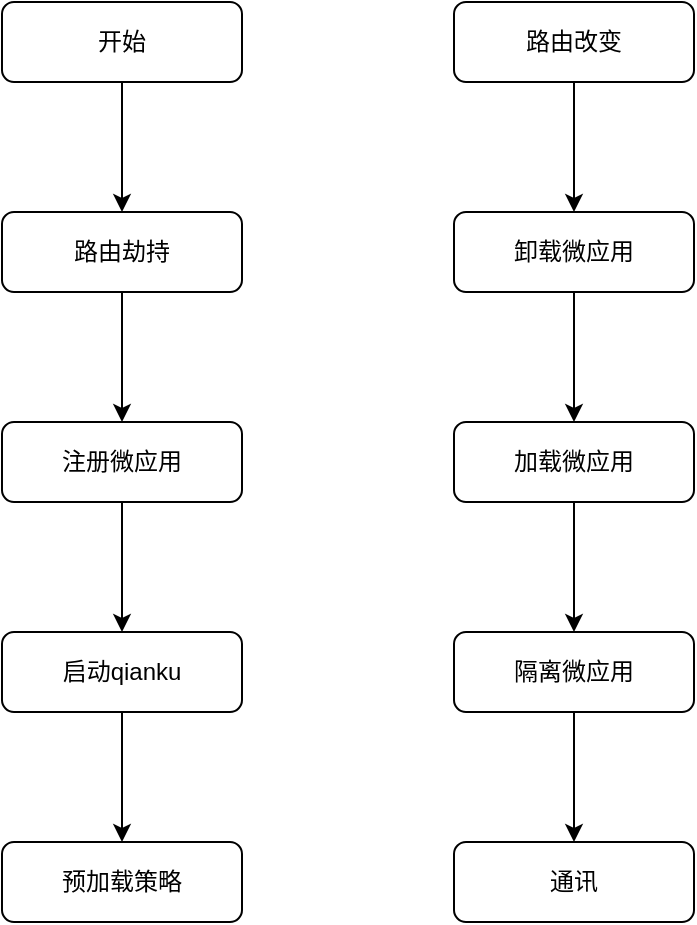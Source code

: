 <mxfile version="20.0.1" type="github" pages="2">
  <diagram id="C5RBs43oDa-KdzZeNtuy" name="总流程">
    <mxGraphModel dx="729" dy="489" grid="1" gridSize="10" guides="1" tooltips="1" connect="1" arrows="1" fold="1" page="1" pageScale="1" pageWidth="827" pageHeight="1169" math="0" shadow="0">
      <root>
        <mxCell id="WIyWlLk6GJQsqaUBKTNV-0" />
        <mxCell id="WIyWlLk6GJQsqaUBKTNV-1" parent="WIyWlLk6GJQsqaUBKTNV-0" />
        <mxCell id="xFPi941lwmBX0ZC7STUO-7" value="" style="edgeStyle=orthogonalEdgeStyle;rounded=0;orthogonalLoop=1;jettySize=auto;html=1;" parent="WIyWlLk6GJQsqaUBKTNV-1" source="WIyWlLk6GJQsqaUBKTNV-3" target="CImdA8yDFwVM10b0HgMg-0" edge="1">
          <mxGeometry relative="1" as="geometry" />
        </mxCell>
        <mxCell id="WIyWlLk6GJQsqaUBKTNV-3" value="开始" style="rounded=1;whiteSpace=wrap;html=1;fontSize=12;glass=0;strokeWidth=1;shadow=0;" parent="WIyWlLk6GJQsqaUBKTNV-1" vertex="1">
          <mxGeometry x="160" y="80" width="120" height="40" as="geometry" />
        </mxCell>
        <mxCell id="xFPi941lwmBX0ZC7STUO-12" value="" style="edgeStyle=orthogonalEdgeStyle;rounded=0;orthogonalLoop=1;jettySize=auto;html=1;" parent="WIyWlLk6GJQsqaUBKTNV-1" source="WIyWlLk6GJQsqaUBKTNV-7" target="xFPi941lwmBX0ZC7STUO-4" edge="1">
          <mxGeometry relative="1" as="geometry" />
        </mxCell>
        <mxCell id="WIyWlLk6GJQsqaUBKTNV-7" value="卸载微应用" style="rounded=1;whiteSpace=wrap;html=1;fontSize=12;glass=0;strokeWidth=1;shadow=0;" parent="WIyWlLk6GJQsqaUBKTNV-1" vertex="1">
          <mxGeometry x="386" y="185" width="120" height="40" as="geometry" />
        </mxCell>
        <mxCell id="WIyWlLk6GJQsqaUBKTNV-11" value="预加载策略" style="rounded=1;whiteSpace=wrap;html=1;fontSize=12;glass=0;strokeWidth=1;shadow=0;" parent="WIyWlLk6GJQsqaUBKTNV-1" vertex="1">
          <mxGeometry x="160" y="500" width="120" height="40" as="geometry" />
        </mxCell>
        <mxCell id="xFPi941lwmBX0ZC7STUO-14" value="" style="edgeStyle=orthogonalEdgeStyle;rounded=0;orthogonalLoop=1;jettySize=auto;html=1;" parent="WIyWlLk6GJQsqaUBKTNV-1" source="WIyWlLk6GJQsqaUBKTNV-12" target="xFPi941lwmBX0ZC7STUO-5" edge="1">
          <mxGeometry relative="1" as="geometry" />
        </mxCell>
        <mxCell id="WIyWlLk6GJQsqaUBKTNV-12" value="隔离微应用" style="rounded=1;whiteSpace=wrap;html=1;fontSize=12;glass=0;strokeWidth=1;shadow=0;" parent="WIyWlLk6GJQsqaUBKTNV-1" vertex="1">
          <mxGeometry x="386" y="395" width="120" height="40" as="geometry" />
        </mxCell>
        <mxCell id="xFPi941lwmBX0ZC7STUO-8" value="" style="edgeStyle=orthogonalEdgeStyle;rounded=0;orthogonalLoop=1;jettySize=auto;html=1;" parent="WIyWlLk6GJQsqaUBKTNV-1" source="CImdA8yDFwVM10b0HgMg-0" target="xFPi941lwmBX0ZC7STUO-0" edge="1">
          <mxGeometry relative="1" as="geometry" />
        </mxCell>
        <mxCell id="CImdA8yDFwVM10b0HgMg-0" value="路由劫持" style="rounded=1;whiteSpace=wrap;html=1;fontSize=12;glass=0;strokeWidth=1;shadow=0;" parent="WIyWlLk6GJQsqaUBKTNV-1" vertex="1">
          <mxGeometry x="160" y="185" width="120" height="40" as="geometry" />
        </mxCell>
        <mxCell id="xFPi941lwmBX0ZC7STUO-9" value="" style="edgeStyle=orthogonalEdgeStyle;rounded=0;orthogonalLoop=1;jettySize=auto;html=1;" parent="WIyWlLk6GJQsqaUBKTNV-1" source="xFPi941lwmBX0ZC7STUO-0" target="xFPi941lwmBX0ZC7STUO-2" edge="1">
          <mxGeometry relative="1" as="geometry" />
        </mxCell>
        <mxCell id="xFPi941lwmBX0ZC7STUO-0" value="注册微应用" style="rounded=1;whiteSpace=wrap;html=1;fontSize=12;glass=0;strokeWidth=1;shadow=0;" parent="WIyWlLk6GJQsqaUBKTNV-1" vertex="1">
          <mxGeometry x="160" y="290" width="120" height="40" as="geometry" />
        </mxCell>
        <mxCell id="xFPi941lwmBX0ZC7STUO-1" style="edgeStyle=orthogonalEdgeStyle;rounded=0;orthogonalLoop=1;jettySize=auto;html=1;exitX=0.5;exitY=1;exitDx=0;exitDy=0;" parent="WIyWlLk6GJQsqaUBKTNV-1" source="xFPi941lwmBX0ZC7STUO-0" target="xFPi941lwmBX0ZC7STUO-0" edge="1">
          <mxGeometry relative="1" as="geometry" />
        </mxCell>
        <mxCell id="xFPi941lwmBX0ZC7STUO-10" value="" style="edgeStyle=orthogonalEdgeStyle;rounded=0;orthogonalLoop=1;jettySize=auto;html=1;" parent="WIyWlLk6GJQsqaUBKTNV-1" source="xFPi941lwmBX0ZC7STUO-2" target="WIyWlLk6GJQsqaUBKTNV-11" edge="1">
          <mxGeometry relative="1" as="geometry" />
        </mxCell>
        <mxCell id="xFPi941lwmBX0ZC7STUO-2" value="启动qianku" style="rounded=1;whiteSpace=wrap;html=1;fontSize=12;glass=0;strokeWidth=1;shadow=0;" parent="WIyWlLk6GJQsqaUBKTNV-1" vertex="1">
          <mxGeometry x="160" y="395" width="120" height="40" as="geometry" />
        </mxCell>
        <mxCell id="xFPi941lwmBX0ZC7STUO-11" value="" style="edgeStyle=orthogonalEdgeStyle;rounded=0;orthogonalLoop=1;jettySize=auto;html=1;" parent="WIyWlLk6GJQsqaUBKTNV-1" source="xFPi941lwmBX0ZC7STUO-3" target="WIyWlLk6GJQsqaUBKTNV-7" edge="1">
          <mxGeometry relative="1" as="geometry" />
        </mxCell>
        <mxCell id="xFPi941lwmBX0ZC7STUO-3" value="路由改变" style="rounded=1;whiteSpace=wrap;html=1;fontSize=12;glass=0;strokeWidth=1;shadow=0;" parent="WIyWlLk6GJQsqaUBKTNV-1" vertex="1">
          <mxGeometry x="386" y="80" width="120" height="40" as="geometry" />
        </mxCell>
        <mxCell id="xFPi941lwmBX0ZC7STUO-13" value="" style="edgeStyle=orthogonalEdgeStyle;rounded=0;orthogonalLoop=1;jettySize=auto;html=1;" parent="WIyWlLk6GJQsqaUBKTNV-1" source="xFPi941lwmBX0ZC7STUO-4" target="WIyWlLk6GJQsqaUBKTNV-12" edge="1">
          <mxGeometry relative="1" as="geometry" />
        </mxCell>
        <mxCell id="xFPi941lwmBX0ZC7STUO-4" value="加载微应用" style="rounded=1;whiteSpace=wrap;html=1;fontSize=12;glass=0;strokeWidth=1;shadow=0;" parent="WIyWlLk6GJQsqaUBKTNV-1" vertex="1">
          <mxGeometry x="386" y="290" width="120" height="40" as="geometry" />
        </mxCell>
        <mxCell id="xFPi941lwmBX0ZC7STUO-5" value="通讯" style="rounded=1;whiteSpace=wrap;html=1;fontSize=12;glass=0;strokeWidth=1;shadow=0;" parent="WIyWlLk6GJQsqaUBKTNV-1" vertex="1">
          <mxGeometry x="386" y="500" width="120" height="40" as="geometry" />
        </mxCell>
      </root>
    </mxGraphModel>
  </diagram>
  <diagram id="_sBZM-Ol1L8ahuKhueGl" name="劫持/注册/启动">
    <mxGraphModel dx="1613" dy="1737" grid="1" gridSize="10" guides="1" tooltips="1" connect="1" arrows="1" fold="1" page="1" pageScale="1" pageWidth="827" pageHeight="1169" math="0" shadow="0">
      <root>
        <mxCell id="0" />
        <mxCell id="1" parent="0" />
        <mxCell id="nry_Jh2AJ96acXn8dQj4-5" value="" style="edgeStyle=orthogonalEdgeStyle;rounded=0;orthogonalLoop=1;jettySize=auto;html=1;entryX=0;entryY=0.5;entryDx=0;entryDy=0;" parent="1" source="nry_Jh2AJ96acXn8dQj4-2" target="nry_Jh2AJ96acXn8dQj4-4" edge="1">
          <mxGeometry relative="1" as="geometry" />
        </mxCell>
        <mxCell id="lGgZAqNjOKnBv1EABije-17" value="" style="edgeStyle=orthogonalEdgeStyle;rounded=0;orthogonalLoop=1;jettySize=auto;html=1;" parent="1" source="nry_Jh2AJ96acXn8dQj4-2" target="nry_Jh2AJ96acXn8dQj4-6" edge="1">
          <mxGeometry relative="1" as="geometry" />
        </mxCell>
        <mxCell id="nry_Jh2AJ96acXn8dQj4-2" value="对hashchange / popstate全局事件做监听" style="rounded=1;whiteSpace=wrap;html=1;fontSize=12;glass=0;strokeWidth=1;shadow=0;" parent="1" vertex="1">
          <mxGeometry x="190" y="63" width="240" height="40" as="geometry" />
        </mxCell>
        <mxCell id="lGgZAqNjOKnBv1EABije-51" value="" style="edgeStyle=orthogonalEdgeStyle;rounded=0;orthogonalLoop=1;jettySize=auto;html=1;" parent="1" source="nry_Jh2AJ96acXn8dQj4-4" target="lGgZAqNjOKnBv1EABije-47" edge="1">
          <mxGeometry relative="1" as="geometry" />
        </mxCell>
        <mxCell id="nry_Jh2AJ96acXn8dQj4-4" value="&lt;b&gt;reroute&lt;/b&gt;" style="rounded=1;whiteSpace=wrap;html=1;fontSize=12;glass=0;strokeWidth=1;shadow=0;" parent="1" vertex="1">
          <mxGeometry x="510" y="-40" width="120" height="40" as="geometry" />
        </mxCell>
        <mxCell id="lGgZAqNjOKnBv1EABije-18" value="" style="edgeStyle=orthogonalEdgeStyle;rounded=0;orthogonalLoop=1;jettySize=auto;html=1;" parent="1" source="nry_Jh2AJ96acXn8dQj4-6" target="nry_Jh2AJ96acXn8dQj4-7" edge="1">
          <mxGeometry relative="1" as="geometry" />
        </mxCell>
        <mxCell id="nry_Jh2AJ96acXn8dQj4-6" value="对window.addEventListener做劫持，如果是 hashchange / popstate 事件，就把回调记录&lt;br&gt;到capturedEventListeners上" style="rounded=1;whiteSpace=wrap;html=1;fontSize=12;glass=0;strokeWidth=1;shadow=0;" parent="1" vertex="1">
          <mxGeometry x="165" y="140" width="290" height="70" as="geometry" />
        </mxCell>
        <mxCell id="lGgZAqNjOKnBv1EABije-19" value="" style="edgeStyle=orthogonalEdgeStyle;rounded=0;orthogonalLoop=1;jettySize=auto;html=1;" parent="1" source="nry_Jh2AJ96acXn8dQj4-7" target="nry_Jh2AJ96acXn8dQj4-8" edge="1">
          <mxGeometry relative="1" as="geometry" />
        </mxCell>
        <mxCell id="nry_Jh2AJ96acXn8dQj4-7" value="对window.removeEventListener做劫持，如果是 hashchange / popstate 事件，就把回调记录&lt;br&gt;从capturedEventListeners上删除&lt;br&gt;" style="rounded=1;whiteSpace=wrap;html=1;fontSize=12;glass=0;strokeWidth=1;shadow=0;" parent="1" vertex="1">
          <mxGeometry x="165" y="238" width="290" height="60" as="geometry" />
        </mxCell>
        <mxCell id="lGgZAqNjOKnBv1EABije-42" value="" style="rounded=0;orthogonalLoop=1;jettySize=auto;html=1;shape=link;" parent="1" source="nry_Jh2AJ96acXn8dQj4-8" target="nry_Jh2AJ96acXn8dQj4-9" edge="1">
          <mxGeometry relative="1" as="geometry" />
        </mxCell>
        <mxCell id="nry_Jh2AJ96acXn8dQj4-8" value="对window.history.pushState / window.history.replaceState方法做劫持:&lt;b&gt;patchedUpdateState&lt;/b&gt;" style="rounded=1;whiteSpace=wrap;html=1;fontSize=12;glass=0;strokeWidth=1;shadow=0;" parent="1" vertex="1">
          <mxGeometry x="165" y="330" width="290" height="60" as="geometry" />
        </mxCell>
        <mxCell id="lGgZAqNjOKnBv1EABije-2" value="" style="edgeStyle=orthogonalEdgeStyle;rounded=0;orthogonalLoop=1;jettySize=auto;html=1;" parent="1" source="nry_Jh2AJ96acXn8dQj4-9" target="lGgZAqNjOKnBv1EABije-1" edge="1">
          <mxGeometry relative="1" as="geometry" />
        </mxCell>
        <mxCell id="nry_Jh2AJ96acXn8dQj4-9" value="patchedUpdateState" style="rounded=1;whiteSpace=wrap;html=1;fontSize=12;glass=0;strokeWidth=1;shadow=0;" parent="1" vertex="1">
          <mxGeometry x="250" y="430" width="120" height="40" as="geometry" />
        </mxCell>
        <mxCell id="lGgZAqNjOKnBv1EABije-4" value="" style="edgeStyle=orthogonalEdgeStyle;rounded=0;orthogonalLoop=1;jettySize=auto;html=1;entryX=0.5;entryY=0;entryDx=0;entryDy=0;" parent="1" source="lGgZAqNjOKnBv1EABije-1" target="lGgZAqNjOKnBv1EABije-6" edge="1">
          <mxGeometry relative="1" as="geometry">
            <mxPoint x="-200" y="420" as="targetPoint" />
          </mxGeometry>
        </mxCell>
        <mxCell id="lGgZAqNjOKnBv1EABije-5" value="true" style="edgeLabel;html=1;align=center;verticalAlign=middle;resizable=0;points=[];" parent="lGgZAqNjOKnBv1EABije-4" vertex="1" connectable="0">
          <mxGeometry x="-0.357" y="-1" relative="1" as="geometry">
            <mxPoint as="offset" />
          </mxGeometry>
        </mxCell>
        <mxCell id="lGgZAqNjOKnBv1EABije-1" value="跳转前url !== 跳转后url" style="rhombus;whiteSpace=wrap;html=1;" parent="1" vertex="1">
          <mxGeometry x="220" y="540" width="180" height="40" as="geometry" />
        </mxCell>
        <mxCell id="lGgZAqNjOKnBv1EABije-8" value="" style="edgeStyle=orthogonalEdgeStyle;rounded=0;orthogonalLoop=1;jettySize=auto;html=1;" parent="1" source="lGgZAqNjOKnBv1EABije-6" target="lGgZAqNjOKnBv1EABije-7" edge="1">
          <mxGeometry relative="1" as="geometry" />
        </mxCell>
        <mxCell id="lGgZAqNjOKnBv1EABije-9" value="true" style="edgeLabel;html=1;align=center;verticalAlign=middle;resizable=0;points=[];" parent="lGgZAqNjOKnBv1EABije-8" vertex="1" connectable="0">
          <mxGeometry x="-0.034" y="2" relative="1" as="geometry">
            <mxPoint as="offset" />
          </mxGeometry>
        </mxCell>
        <mxCell id="lGgZAqNjOKnBv1EABije-45" style="edgeStyle=orthogonalEdgeStyle;rounded=0;orthogonalLoop=1;jettySize=auto;html=1;entryX=0;entryY=0.5;entryDx=0;entryDy=0;" parent="1" source="lGgZAqNjOKnBv1EABije-6" target="nry_Jh2AJ96acXn8dQj4-4" edge="1">
          <mxGeometry relative="1" as="geometry">
            <Array as="points">
              <mxPoint x="470" y="660" />
              <mxPoint x="470" y="-20" />
            </Array>
          </mxGeometry>
        </mxCell>
        <mxCell id="lGgZAqNjOKnBv1EABije-46" value="false" style="edgeLabel;html=1;align=center;verticalAlign=middle;resizable=0;points=[];" parent="lGgZAqNjOKnBv1EABije-45" vertex="1" connectable="0">
          <mxGeometry x="-0.949" relative="1" as="geometry">
            <mxPoint as="offset" />
          </mxGeometry>
        </mxCell>
        <mxCell id="lGgZAqNjOKnBv1EABije-6" value="qiankun是否已经启动？" style="rhombus;whiteSpace=wrap;html=1;" parent="1" vertex="1">
          <mxGeometry x="220" y="640" width="180" height="40" as="geometry" />
        </mxCell>
        <mxCell id="lGgZAqNjOKnBv1EABije-7" value="手动触发popstate事件" style="rounded=1;whiteSpace=wrap;html=1;" parent="1" vertex="1">
          <mxGeometry x="240" y="750" width="140" height="40" as="geometry" />
        </mxCell>
        <mxCell id="lGgZAqNjOKnBv1EABije-16" value="" style="edgeStyle=orthogonalEdgeStyle;rounded=0;orthogonalLoop=1;jettySize=auto;html=1;" parent="1" source="lGgZAqNjOKnBv1EABije-13" target="nry_Jh2AJ96acXn8dQj4-2" edge="1">
          <mxGeometry relative="1" as="geometry" />
        </mxCell>
        <mxCell id="lGgZAqNjOKnBv1EABije-13" value="&lt;b&gt;路由劫持&lt;/b&gt;" style="rounded=1;whiteSpace=wrap;html=1;fontSize=12;glass=0;strokeWidth=1;shadow=0;" parent="1" vertex="1">
          <mxGeometry x="190" y="-30" width="240" height="40" as="geometry" />
        </mxCell>
        <mxCell id="lGgZAqNjOKnBv1EABije-34" value="" style="edgeStyle=orthogonalEdgeStyle;rounded=0;orthogonalLoop=1;jettySize=auto;html=1;" parent="1" source="lGgZAqNjOKnBv1EABije-21" target="lGgZAqNjOKnBv1EABije-33" edge="1">
          <mxGeometry relative="1" as="geometry" />
        </mxCell>
        <mxCell id="lGgZAqNjOKnBv1EABije-21" value="过滤出没有被注册的微应用" style="rounded=1;whiteSpace=wrap;html=1;fontSize=12;glass=0;strokeWidth=1;shadow=0;" parent="1" vertex="1">
          <mxGeometry x="450" y="-340" width="240" height="40" as="geometry" />
        </mxCell>
        <mxCell id="lGgZAqNjOKnBv1EABije-31" value="" style="edgeStyle=orthogonalEdgeStyle;rounded=0;orthogonalLoop=1;jettySize=auto;html=1;" parent="1" source="lGgZAqNjOKnBv1EABije-22" target="nry_Jh2AJ96acXn8dQj4-4" edge="1">
          <mxGeometry relative="1" as="geometry" />
        </mxCell>
        <mxCell id="lGgZAqNjOKnBv1EABije-22" value="把微应用信息push到全局变量apps数组中" style="rounded=1;whiteSpace=wrap;html=1;fontSize=12;glass=0;strokeWidth=1;shadow=0;" parent="1" vertex="1">
          <mxGeometry x="450" y="-174" width="240" height="40" as="geometry" />
        </mxCell>
        <mxCell id="lGgZAqNjOKnBv1EABije-32" value="" style="edgeStyle=orthogonalEdgeStyle;rounded=0;orthogonalLoop=1;jettySize=auto;html=1;" parent="1" source="lGgZAqNjOKnBv1EABije-23" target="lGgZAqNjOKnBv1EABije-21" edge="1">
          <mxGeometry relative="1" as="geometry" />
        </mxCell>
        <mxCell id="lGgZAqNjOKnBv1EABije-23" value="&lt;blockquote style=&quot;margin: 0 0 0 40px; border: none; padding: 0px;&quot;&gt;&lt;div&gt;&lt;b style=&quot;text-align: center;&quot;&gt;// 注册微应用&lt;/b&gt;&lt;br&gt;&lt;/div&gt;&lt;div&gt;import { registerMicroApps } from &#39;qiankun&#39;;&lt;/div&gt;&lt;div&gt;registerMicroApps([&lt;/div&gt;&lt;div&gt;&amp;nbsp; {&lt;/div&gt;&lt;div&gt;&amp;nbsp; &amp;nbsp; &amp;nbsp; &amp;nbsp; name: &#39;marketapp&#39;,&lt;/div&gt;&lt;div&gt;&amp;nbsp; &amp;nbsp; &amp;nbsp; &amp;nbsp; entry: &#39;//local.bestwehotel.com:8080/marketapp&#39;,&lt;/div&gt;&lt;div&gt;&amp;nbsp; &amp;nbsp; &amp;nbsp; &amp;nbsp; activeRule: &#39;/marketapp&#39;,&lt;/div&gt;&lt;div&gt;&amp;nbsp; &amp;nbsp; &amp;nbsp; &amp;nbsp; container: &#39;#subapp-viewport&#39;,&lt;/div&gt;&lt;div&gt;&amp;nbsp; &amp;nbsp; &amp;nbsp; &amp;nbsp; props: {&lt;/div&gt;&lt;div&gt;&amp;nbsp; &amp;nbsp; &amp;nbsp; &amp;nbsp; &amp;nbsp; shared&lt;/div&gt;&lt;div&gt;&amp;nbsp; &amp;nbsp; &amp;nbsp; &amp;nbsp; }&lt;/div&gt;&lt;div&gt;&amp;nbsp; }&lt;/div&gt;&lt;div&gt;]);&lt;/div&gt;&lt;/blockquote&gt;" style="rounded=1;whiteSpace=wrap;html=1;align=left;" parent="1" vertex="1">
          <mxGeometry x="390" y="-584" width="360" height="210" as="geometry" />
        </mxCell>
        <mxCell id="lGgZAqNjOKnBv1EABije-35" value="" style="edgeStyle=orthogonalEdgeStyle;rounded=0;orthogonalLoop=1;jettySize=auto;html=1;" parent="1" source="lGgZAqNjOKnBv1EABije-33" target="lGgZAqNjOKnBv1EABije-22" edge="1">
          <mxGeometry relative="1" as="geometry" />
        </mxCell>
        <mxCell id="lGgZAqNjOKnBv1EABije-33" value="调用single-spa的registerApplication方法注册微应用，app传入加载微应用的方法&lt;b&gt;loadApp（qiankun通过调用import-html-entry的方法实现）&lt;/b&gt;" style="rounded=1;whiteSpace=wrap;html=1;fontSize=12;glass=0;strokeWidth=1;shadow=0;" parent="1" vertex="1">
          <mxGeometry x="450" y="-260" width="240" height="70" as="geometry" />
        </mxCell>
        <mxCell id="lGgZAqNjOKnBv1EABije-38" value="" style="edgeStyle=orthogonalEdgeStyle;rounded=0;orthogonalLoop=1;jettySize=auto;html=1;" parent="1" source="lGgZAqNjOKnBv1EABije-36" target="lGgZAqNjOKnBv1EABije-37" edge="1">
          <mxGeometry relative="1" as="geometry" />
        </mxCell>
        <mxCell id="lGgZAqNjOKnBv1EABije-36" value="&lt;blockquote style=&quot;margin: 0 0 0 40px; border: none; padding: 0px;&quot;&gt;&lt;div&gt;&lt;b style=&quot;text-align: center;&quot;&gt;//&amp;nbsp;&lt;/b&gt;&lt;b style=&quot;background-color: initial; text-align: center;&quot;&gt;启动 qiankun&lt;/b&gt;&lt;/div&gt;&lt;div&gt;import { start } from &#39;qiankun&#39;;&lt;/div&gt;&lt;div&gt;&lt;div&gt;start(&lt;span style=&quot;background-color: initial;&quot;&gt;);&lt;/span&gt;&lt;/div&gt;&lt;/div&gt;&lt;/blockquote&gt;" style="rounded=1;whiteSpace=wrap;html=1;align=left;" parent="1" vertex="1">
          <mxGeometry x="827" y="-448" width="220" height="74" as="geometry" />
        </mxCell>
        <mxCell id="lGgZAqNjOKnBv1EABije-39" style="edgeStyle=orthogonalEdgeStyle;rounded=0;orthogonalLoop=1;jettySize=auto;html=1;entryX=0.5;entryY=0;entryDx=0;entryDy=0;" parent="1" source="lGgZAqNjOKnBv1EABije-37" target="nry_Jh2AJ96acXn8dQj4-4" edge="1">
          <mxGeometry relative="1" as="geometry">
            <Array as="points">
              <mxPoint x="937" y="-90" />
              <mxPoint x="570" y="-90" />
            </Array>
          </mxGeometry>
        </mxCell>
        <mxCell id="lGgZAqNjOKnBv1EABije-37" value="预加载微应用策略&lt;b&gt;doPrefetchStrategy&lt;/b&gt;" style="rounded=1;whiteSpace=wrap;html=1;fontSize=12;glass=0;strokeWidth=1;shadow=0;" parent="1" vertex="1">
          <mxGeometry x="817" y="-340" width="240" height="40" as="geometry" />
        </mxCell>
        <mxCell id="lGgZAqNjOKnBv1EABije-50" value="" style="edgeStyle=orthogonalEdgeStyle;rounded=0;orthogonalLoop=1;jettySize=auto;html=1;" parent="1" source="lGgZAqNjOKnBv1EABije-47" target="lGgZAqNjOKnBv1EABije-49" edge="1">
          <mxGeometry relative="1" as="geometry" />
        </mxCell>
        <mxCell id="lGgZAqNjOKnBv1EABije-47" value="根据当前url和微应用注册的路径，以及微应用状态等信息，获取toUnload/toUnmount/toLoad/toMount这四种状态的微应用，分别放到4个数组" style="rounded=1;whiteSpace=wrap;html=1;fontSize=12;glass=0;strokeWidth=1;shadow=0;" parent="1" vertex="1">
          <mxGeometry x="730" y="-53" width="230" height="65" as="geometry" />
        </mxCell>
        <mxCell id="lGgZAqNjOKnBv1EABije-53" value="" style="edgeStyle=orthogonalEdgeStyle;rounded=0;orthogonalLoop=1;jettySize=auto;html=1;" parent="1" source="lGgZAqNjOKnBv1EABije-49" target="lGgZAqNjOKnBv1EABije-52" edge="1">
          <mxGeometry relative="1" as="geometry" />
        </mxCell>
        <mxCell id="lGgZAqNjOKnBv1EABije-54" value="是" style="edgeLabel;html=1;align=center;verticalAlign=middle;resizable=0;points=[];" parent="lGgZAqNjOKnBv1EABije-53" vertex="1" connectable="0">
          <mxGeometry y="-1" relative="1" as="geometry">
            <mxPoint as="offset" />
          </mxGeometry>
        </mxCell>
        <mxCell id="8S1eeDxELuUDfH68Lifd-10" style="edgeStyle=orthogonalEdgeStyle;rounded=0;orthogonalLoop=1;jettySize=auto;html=1;exitX=0;exitY=0.5;exitDx=0;exitDy=0;entryX=0.5;entryY=0;entryDx=0;entryDy=0;" edge="1" parent="1" source="lGgZAqNjOKnBv1EABije-49" target="8S1eeDxELuUDfH68Lifd-9">
          <mxGeometry relative="1" as="geometry" />
        </mxCell>
        <mxCell id="8S1eeDxELuUDfH68Lifd-12" value="否" style="edgeLabel;html=1;align=center;verticalAlign=middle;resizable=0;points=[];" vertex="1" connectable="0" parent="8S1eeDxELuUDfH68Lifd-10">
          <mxGeometry x="-0.753" relative="1" as="geometry">
            <mxPoint x="1" as="offset" />
          </mxGeometry>
        </mxCell>
        <mxCell id="lGgZAqNjOKnBv1EABije-49" value="qiankun是否已经启动？" style="rhombus;whiteSpace=wrap;html=1;" parent="1" vertex="1">
          <mxGeometry x="755" y="62" width="180" height="40" as="geometry" />
        </mxCell>
        <mxCell id="lGgZAqNjOKnBv1EABije-56" value="" style="edgeStyle=orthogonalEdgeStyle;rounded=0;orthogonalLoop=1;jettySize=auto;html=1;" parent="1" source="lGgZAqNjOKnBv1EABije-52" target="lGgZAqNjOKnBv1EABije-55" edge="1">
          <mxGeometry relative="1" as="geometry" />
        </mxCell>
        <mxCell id="lGgZAqNjOKnBv1EABije-52" value="触发一系列single-spa的自定义事件" style="rounded=1;whiteSpace=wrap;html=1;" parent="1" vertex="1">
          <mxGeometry x="785" y="172" width="120" height="60" as="geometry" />
        </mxCell>
        <mxCell id="lGgZAqNjOKnBv1EABije-58" value="" style="edgeStyle=orthogonalEdgeStyle;rounded=0;orthogonalLoop=1;jettySize=auto;html=1;" parent="1" source="lGgZAqNjOKnBv1EABije-55" target="lGgZAqNjOKnBv1EABije-57" edge="1">
          <mxGeometry relative="1" as="geometry" />
        </mxCell>
        <mxCell id="lGgZAqNjOKnBv1EABije-55" value="对toUnLoad数组中的微应用，进行批量unload：从appsToUnload数组中删除这个微应用，且删除微应用对象(app)的生命周期，以及置state为NOT_LOADED" style="whiteSpace=wrap;html=1;rounded=1;" parent="1" vertex="1">
          <mxGeometry x="722.5" y="282" width="245" height="70" as="geometry" />
        </mxCell>
        <mxCell id="lGgZAqNjOKnBv1EABije-60" value="" style="edgeStyle=orthogonalEdgeStyle;rounded=0;orthogonalLoop=1;jettySize=auto;html=1;" parent="1" source="lGgZAqNjOKnBv1EABije-57" target="lGgZAqNjOKnBv1EABije-59" edge="1">
          <mxGeometry relative="1" as="geometry" />
        </mxCell>
        <mxCell id="lGgZAqNjOKnBv1EABije-57" value="对toUnmount数组中的微应用，进行批量unmount：对微应用对象的state设为NOT_MOUNTED。然后批量unload" style="whiteSpace=wrap;html=1;rounded=1;" parent="1" vertex="1">
          <mxGeometry x="722.5" y="382" width="245" height="70" as="geometry" />
        </mxCell>
        <mxCell id="lGgZAqNjOKnBv1EABije-63" value="" style="edgeStyle=orthogonalEdgeStyle;rounded=0;orthogonalLoop=1;jettySize=auto;html=1;" parent="1" source="lGgZAqNjOKnBv1EABije-59" target="lGgZAqNjOKnBv1EABije-62" edge="1">
          <mxGeometry relative="1" as="geometry" />
        </mxCell>
        <mxCell id="lGgZAqNjOKnBv1EABije-68" value="" style="edgeStyle=orthogonalEdgeStyle;shape=link;rounded=0;orthogonalLoop=1;jettySize=auto;html=1;" parent="1" source="lGgZAqNjOKnBv1EABije-59" target="lGgZAqNjOKnBv1EABije-67" edge="1">
          <mxGeometry relative="1" as="geometry" />
        </mxCell>
        <mxCell id="lGgZAqNjOKnBv1EABije-59" value="对toMount数组中的微应用，尝试bootstrap和挂载:&amp;nbsp;&lt;b&gt;tryToBootstrapAndMount&lt;/b&gt;" style="whiteSpace=wrap;html=1;rounded=1;" parent="1" vertex="1">
          <mxGeometry x="720" y="492" width="250" height="60" as="geometry" />
        </mxCell>
        <mxCell id="8S1eeDxELuUDfH68Lifd-5" style="edgeStyle=orthogonalEdgeStyle;shape=link;rounded=0;orthogonalLoop=1;jettySize=auto;html=1;exitX=1;exitY=0.5;exitDx=0;exitDy=0;entryX=0;entryY=0.5;entryDx=0;entryDy=0;" edge="1" parent="1" source="lGgZAqNjOKnBv1EABije-61" target="lGgZAqNjOKnBv1EABije-33">
          <mxGeometry relative="1" as="geometry" />
        </mxCell>
        <mxCell id="8S1eeDxELuUDfH68Lifd-17" style="edgeStyle=orthogonalEdgeStyle;rounded=0;orthogonalLoop=1;jettySize=auto;html=1;exitX=0.5;exitY=0;exitDx=0;exitDy=0;entryX=0.5;entryY=1;entryDx=0;entryDy=0;" edge="1" parent="1" source="lGgZAqNjOKnBv1EABije-61" target="8S1eeDxELuUDfH68Lifd-6">
          <mxGeometry relative="1" as="geometry" />
        </mxCell>
        <mxCell id="lGgZAqNjOKnBv1EABije-61" value="&lt;b&gt;loadApp&lt;/b&gt;" style="rounded=1;whiteSpace=wrap;html=1;fontSize=12;glass=0;strokeWidth=1;shadow=0;" parent="1" vertex="1">
          <mxGeometry x="-50" y="-245" width="240" height="40" as="geometry" />
        </mxCell>
        <mxCell id="lGgZAqNjOKnBv1EABije-62" value="对toLoad数组中的微应用，&lt;b&gt;加载微应用&lt;/b&gt;，然后尝试bootstrap和挂载:&amp;nbsp;&lt;b&gt;tryToBootstrapAndMount&lt;/b&gt;" style="whiteSpace=wrap;html=1;rounded=1;" parent="1" vertex="1">
          <mxGeometry x="720" y="600" width="250" height="60" as="geometry" />
        </mxCell>
        <mxCell id="lGgZAqNjOKnBv1EABije-65" value="" style="edgeStyle=orthogonalEdgeStyle;shape=link;rounded=0;orthogonalLoop=1;jettySize=auto;html=1;exitX=0.5;exitY=0;exitDx=0;exitDy=0;entryX=0.5;entryY=1;entryDx=0;entryDy=0;" parent="1" source="lGgZAqNjOKnBv1EABije-64" target="8S1eeDxELuUDfH68Lifd-9" edge="1">
          <mxGeometry relative="1" as="geometry" />
        </mxCell>
        <mxCell id="8S1eeDxELuUDfH68Lifd-13" style="edgeStyle=orthogonalEdgeStyle;rounded=0;orthogonalLoop=1;jettySize=auto;html=1;exitX=0.5;exitY=1;exitDx=0;exitDy=0;shape=link;" edge="1" parent="1" source="lGgZAqNjOKnBv1EABije-64" target="lGgZAqNjOKnBv1EABije-61">
          <mxGeometry relative="1" as="geometry">
            <Array as="points">
              <mxPoint x="602" y="830" />
              <mxPoint x="70" y="830" />
            </Array>
          </mxGeometry>
        </mxCell>
        <mxCell id="lGgZAqNjOKnBv1EABije-64" value="&lt;b&gt;加载微应用&lt;/b&gt;" style="rounded=1;whiteSpace=wrap;html=1;fontSize=12;glass=0;strokeWidth=1;shadow=0;" parent="1" vertex="1">
          <mxGeometry x="542" y="720" width="120" height="40" as="geometry" />
        </mxCell>
        <mxCell id="lGgZAqNjOKnBv1EABije-71" value="" style="edgeStyle=orthogonalEdgeStyle;rounded=0;orthogonalLoop=1;jettySize=auto;html=1;" parent="1" source="lGgZAqNjOKnBv1EABije-67" target="lGgZAqNjOKnBv1EABije-69" edge="1">
          <mxGeometry relative="1" as="geometry" />
        </mxCell>
        <mxCell id="lGgZAqNjOKnBv1EABije-67" value="&lt;b&gt;tryToBootstrapAndMount&lt;/b&gt;" style="rounded=1;whiteSpace=wrap;html=1;fontSize=12;glass=0;strokeWidth=1;shadow=0;" parent="1" vertex="1">
          <mxGeometry x="1057" y="502" width="173" height="40" as="geometry" />
        </mxCell>
        <mxCell id="lGgZAqNjOKnBv1EABije-73" value="" style="edgeStyle=orthogonalEdgeStyle;rounded=0;orthogonalLoop=1;jettySize=auto;html=1;" parent="1" source="lGgZAqNjOKnBv1EABije-69" target="lGgZAqNjOKnBv1EABije-72" edge="1">
          <mxGeometry relative="1" as="geometry" />
        </mxCell>
        <mxCell id="lGgZAqNjOKnBv1EABije-74" value="false" style="edgeLabel;html=1;align=center;verticalAlign=middle;resizable=0;points=[];" parent="lGgZAqNjOKnBv1EABije-73" vertex="1" connectable="0">
          <mxGeometry x="-0.097" y="1" relative="1" as="geometry">
            <mxPoint as="offset" />
          </mxGeometry>
        </mxCell>
        <mxCell id="lGgZAqNjOKnBv1EABije-76" value="" style="edgeStyle=orthogonalEdgeStyle;rounded=0;orthogonalLoop=1;jettySize=auto;html=1;" parent="1" source="lGgZAqNjOKnBv1EABije-69" target="lGgZAqNjOKnBv1EABije-75" edge="1">
          <mxGeometry relative="1" as="geometry" />
        </mxCell>
        <mxCell id="lGgZAqNjOKnBv1EABije-77" value="true" style="edgeLabel;html=1;align=center;verticalAlign=middle;resizable=0;points=[];" parent="lGgZAqNjOKnBv1EABije-76" vertex="1" connectable="0">
          <mxGeometry x="-0.377" relative="1" as="geometry">
            <mxPoint as="offset" />
          </mxGeometry>
        </mxCell>
        <mxCell id="lGgZAqNjOKnBv1EABije-69" value="当前url路径是否匹配注册微应用的路径" style="rhombus;whiteSpace=wrap;html=1;" parent="1" vertex="1">
          <mxGeometry x="1030" y="610" width="227" height="40" as="geometry" />
        </mxCell>
        <mxCell id="lGgZAqNjOKnBv1EABije-72" value="对toUnLoad数组中的微应用，进行批量unload；对toUnmount数组中的微应用，进行批量unmount" style="rounded=1;whiteSpace=wrap;html=1;fontSize=12;glass=0;strokeWidth=1;shadow=0;" parent="1" vertex="1">
          <mxGeometry x="1350" y="590" width="173" height="80" as="geometry" />
        </mxCell>
        <mxCell id="lGgZAqNjOKnBv1EABije-79" value="" style="edgeStyle=orthogonalEdgeStyle;rounded=0;orthogonalLoop=1;jettySize=auto;html=1;" parent="1" source="lGgZAqNjOKnBv1EABije-75" target="lGgZAqNjOKnBv1EABije-78" edge="1">
          <mxGeometry relative="1" as="geometry" />
        </mxCell>
        <mxCell id="lGgZAqNjOKnBv1EABije-75" value="bootstrap：设置当前微应用对象的state为NOT_MOUNTED" style="rounded=1;whiteSpace=wrap;html=1;fontSize=12;glass=0;strokeWidth=1;shadow=0;" parent="1" vertex="1">
          <mxGeometry x="1057" y="700" width="173" height="40" as="geometry" />
        </mxCell>
        <mxCell id="lGgZAqNjOKnBv1EABije-82" value="" style="edgeStyle=orthogonalEdgeStyle;rounded=0;orthogonalLoop=1;jettySize=auto;html=1;" parent="1" source="lGgZAqNjOKnBv1EABije-78" target="lGgZAqNjOKnBv1EABije-81" edge="1">
          <mxGeometry relative="1" as="geometry" />
        </mxCell>
        <mxCell id="lGgZAqNjOKnBv1EABije-78" value="对toUnLoad数组中的微应用，进行批量unload；对toUnmount数组中的微应用，进行批量unmount" style="rounded=1;whiteSpace=wrap;html=1;fontSize=12;glass=0;strokeWidth=1;shadow=0;" parent="1" vertex="1">
          <mxGeometry x="1057" y="790" width="173" height="80" as="geometry" />
        </mxCell>
        <mxCell id="lGgZAqNjOKnBv1EABije-84" value="" style="edgeStyle=orthogonalEdgeStyle;rounded=0;orthogonalLoop=1;jettySize=auto;html=1;" parent="1" source="lGgZAqNjOKnBv1EABije-81" target="lGgZAqNjOKnBv1EABije-83" edge="1">
          <mxGeometry relative="1" as="geometry" />
        </mxCell>
        <mxCell id="lGgZAqNjOKnBv1EABije-85" value="true" style="edgeLabel;html=1;align=center;verticalAlign=middle;resizable=0;points=[];" parent="lGgZAqNjOKnBv1EABije-84" vertex="1" connectable="0">
          <mxGeometry x="-0.188" y="1" relative="1" as="geometry">
            <mxPoint as="offset" />
          </mxGeometry>
        </mxCell>
        <mxCell id="lGgZAqNjOKnBv1EABije-81" value="当前url路径是否匹配注册微应用的路径" style="rhombus;whiteSpace=wrap;html=1;" parent="1" vertex="1">
          <mxGeometry x="1030" y="930" width="227" height="40" as="geometry" />
        </mxCell>
        <mxCell id="lGgZAqNjOKnBv1EABije-83" value="对于toMount数组中的微应用，进行批量mount：触发首次挂载钩子，" style="rounded=1;whiteSpace=wrap;html=1;fontSize=12;glass=0;strokeWidth=1;shadow=0;" parent="1" vertex="1">
          <mxGeometry x="1057" y="1040" width="173" height="40" as="geometry" />
        </mxCell>
        <mxCell id="8S1eeDxELuUDfH68Lifd-6" value="调用import-html-entry的importEntry方法，获取html，" style="rounded=1;whiteSpace=wrap;html=1;fontSize=12;glass=0;strokeWidth=1;shadow=0;" vertex="1" parent="1">
          <mxGeometry x="-50" y="-345" width="240" height="50" as="geometry" />
        </mxCell>
        <mxCell id="8S1eeDxELuUDfH68Lifd-9" value="对toLoad数组中的微应用，&lt;b&gt;加载微应用&lt;/b&gt;" style="whiteSpace=wrap;html=1;rounded=1;" vertex="1" parent="1">
          <mxGeometry x="492" y="600" width="220" height="60" as="geometry" />
        </mxCell>
        <mxCell id="8S1eeDxELuUDfH68Lifd-14" value="" style="rounded=1;whiteSpace=wrap;html=1;fontSize=12;glass=0;strokeWidth=1;shadow=0;" vertex="1" parent="1">
          <mxGeometry x="-60" y="-490" width="240" height="50" as="geometry" />
        </mxCell>
        <mxCell id="8S1eeDxELuUDfH68Lifd-15" value="检查子应用是否有导出bootstrap、mount、unmount生命周期函数，没有则报错" style="rounded=1;whiteSpace=wrap;html=1;fontSize=12;glass=0;strokeWidth=1;shadow=0;" vertex="1" parent="1">
          <mxGeometry x="-60" y="-570" width="240" height="50" as="geometry" />
        </mxCell>
        <mxCell id="8S1eeDxELuUDfH68Lifd-16" value="子应用对象app，置status为NOT_BOOTSTRAPPED，以及对几个参数做格式化" style="rounded=1;whiteSpace=wrap;html=1;fontSize=12;glass=0;strokeWidth=1;shadow=0;" vertex="1" parent="1">
          <mxGeometry x="-75" y="-660" width="240" height="50" as="geometry" />
        </mxCell>
      </root>
    </mxGraphModel>
  </diagram>
</mxfile>
